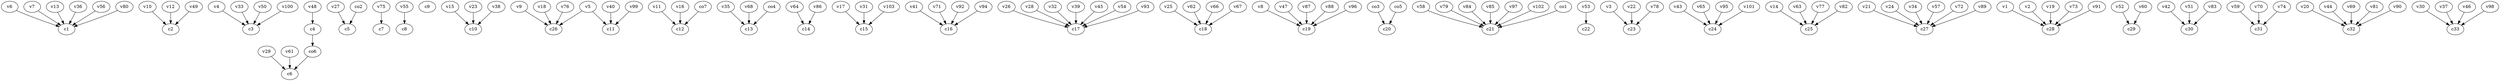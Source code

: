 strict digraph  {
c1;
c2;
c3;
c4;
c5;
c6;
c7;
c8;
c9;
c10;
c11;
c12;
c13;
c14;
c15;
c16;
c17;
c18;
c19;
c20;
c21;
c22;
c23;
c24;
c25;
c26;
c27;
c28;
c29;
c30;
c31;
c32;
c33;
v1;
v2;
v3;
v4;
v5;
v6;
v7;
v8;
v9;
v10;
v11;
v12;
v13;
v14;
v15;
v16;
v17;
v18;
v19;
v20;
v21;
v22;
v23;
v24;
v25;
v26;
v27;
v28;
v29;
v30;
v31;
v32;
v33;
v34;
v35;
v36;
v37;
v38;
v39;
v40;
v41;
v42;
v43;
v44;
v45;
v46;
v47;
v48;
v49;
v50;
v51;
v52;
v53;
v54;
v55;
v56;
v57;
v58;
v59;
v60;
v61;
v62;
v63;
v64;
v65;
v66;
v67;
v68;
v69;
v70;
v71;
v72;
v73;
v74;
v75;
v76;
v77;
v78;
v79;
v80;
v81;
v82;
v83;
v84;
v85;
v86;
v87;
v88;
v89;
v90;
v91;
v92;
v93;
v94;
v95;
v96;
v97;
v98;
v99;
v100;
v101;
v102;
v103;
co1;
co2;
co3;
co4;
co5;
co6;
co7;
c4 -> co6  [weight=1];
v1 -> c28  [weight=1];
v2 -> c28  [weight=1];
v3 -> c23  [weight=1];
v4 -> c3  [weight=1];
v5 -> c11  [weight=1];
v5 -> c26  [weight=1];
v6 -> c1  [weight=1];
v7 -> c1  [weight=1];
v8 -> c19  [weight=1];
v9 -> c26  [weight=1];
v10 -> c2  [weight=1];
v11 -> c12  [weight=1];
v12 -> c2  [weight=1];
v13 -> c1  [weight=1];
v14 -> c25  [weight=1];
v15 -> c10  [weight=1];
v16 -> c12  [weight=1];
v17 -> c15  [weight=1];
v18 -> c26  [weight=1];
v19 -> c28  [weight=1];
v20 -> c32  [weight=1];
v21 -> c27  [weight=1];
v22 -> c23  [weight=1];
v23 -> c10  [weight=1];
v24 -> c27  [weight=1];
v25 -> c18  [weight=1];
v26 -> c17  [weight=1];
v27 -> c5  [weight=1];
v28 -> c17  [weight=1];
v29 -> c6  [weight=1];
v30 -> c33  [weight=1];
v31 -> c15  [weight=1];
v32 -> c17  [weight=1];
v33 -> c3  [weight=1];
v34 -> c27  [weight=1];
v35 -> c13  [weight=1];
v36 -> c1  [weight=1];
v37 -> c33  [weight=1];
v38 -> c10  [weight=1];
v39 -> c17  [weight=1];
v40 -> c11  [weight=1];
v41 -> c16  [weight=1];
v42 -> c30  [weight=1];
v43 -> c24  [weight=1];
v44 -> c32  [weight=1];
v45 -> c17  [weight=1];
v46 -> c33  [weight=1];
v47 -> c19  [weight=1];
v48 -> c4  [weight=1];
v49 -> c2  [weight=1];
v50 -> c3  [weight=1];
v51 -> c30  [weight=1];
v52 -> c29  [weight=1];
v53 -> c22  [weight=1];
v54 -> c17  [weight=1];
v55 -> c8  [weight=1];
v56 -> c1  [weight=1];
v57 -> c27  [weight=1];
v58 -> c21  [weight=1];
v59 -> c31  [weight=1];
v60 -> c29  [weight=1];
v61 -> c6  [weight=1];
v62 -> c18  [weight=1];
v63 -> c25  [weight=1];
v64 -> c14  [weight=1];
v65 -> c24  [weight=1];
v66 -> c18  [weight=1];
v67 -> c18  [weight=1];
v68 -> c13  [weight=1];
v69 -> c32  [weight=1];
v70 -> c31  [weight=1];
v71 -> c16  [weight=1];
v72 -> c27  [weight=1];
v73 -> c28  [weight=1];
v74 -> c31  [weight=1];
v75 -> c7  [weight=1];
v76 -> c26  [weight=1];
v77 -> c25  [weight=1];
v78 -> c23  [weight=1];
v79 -> c21  [weight=1];
v80 -> c1  [weight=1];
v81 -> c32  [weight=1];
v82 -> c25  [weight=1];
v83 -> c30  [weight=1];
v84 -> c21  [weight=1];
v85 -> c21  [weight=1];
v86 -> c14  [weight=1];
v87 -> c19  [weight=1];
v88 -> c19  [weight=1];
v89 -> c27  [weight=1];
v90 -> c32  [weight=1];
v91 -> c28  [weight=1];
v92 -> c16  [weight=1];
v93 -> c17  [weight=1];
v94 -> c16  [weight=1];
v95 -> c24  [weight=1];
v96 -> c19  [weight=1];
v97 -> c21  [weight=1];
v98 -> c33  [weight=1];
v99 -> c11  [weight=1];
v100 -> c3  [weight=1];
v101 -> c24  [weight=1];
v102 -> c21  [weight=1];
v103 -> c15  [weight=1];
co1 -> c21  [weight=1];
co2 -> c5  [weight=1];
co3 -> c20  [weight=1];
co4 -> c13  [weight=1];
co5 -> c20  [weight=1];
co6 -> c6  [weight=1];
co7 -> c12  [weight=1];
}
